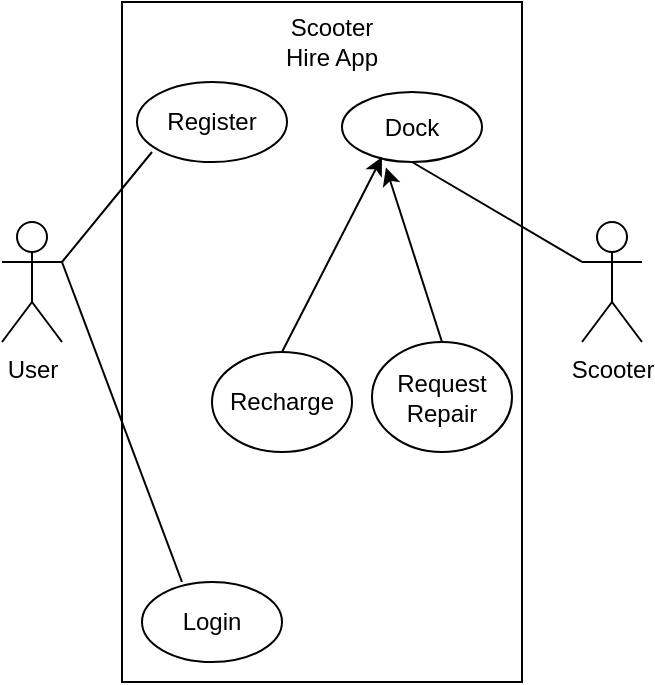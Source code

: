 <mxfile version="20.4.2" type="device"><diagram id="YAnrcZokxubumi-T3EqF" name="Page-1"><mxGraphModel dx="1038" dy="674" grid="1" gridSize="10" guides="1" tooltips="1" connect="1" arrows="1" fold="1" page="1" pageScale="1" pageWidth="850" pageHeight="1100" math="0" shadow="0"><root><mxCell id="0"/><mxCell id="1" parent="0"/><mxCell id="LZ7SSL7ALyr_cOaQPJ0H-1" value="Scooter" style="shape=umlActor;verticalLabelPosition=bottom;verticalAlign=top;html=1;" vertex="1" parent="1"><mxGeometry x="550" y="210" width="30" height="60" as="geometry"/></mxCell><mxCell id="LZ7SSL7ALyr_cOaQPJ0H-2" value="User" style="shape=umlActor;verticalLabelPosition=bottom;verticalAlign=top;html=1;" vertex="1" parent="1"><mxGeometry x="260" y="210" width="30" height="60" as="geometry"/></mxCell><mxCell id="LZ7SSL7ALyr_cOaQPJ0H-4" value="" style="rounded=0;whiteSpace=wrap;html=1;fillColor=none;" vertex="1" parent="1"><mxGeometry x="320" y="100" width="200" height="340" as="geometry"/></mxCell><mxCell id="LZ7SSL7ALyr_cOaQPJ0H-6" value="Scooter Hire App" style="text;html=1;strokeColor=none;fillColor=none;align=center;verticalAlign=middle;whiteSpace=wrap;rounded=0;" vertex="1" parent="1"><mxGeometry x="395" y="110" width="60" height="20" as="geometry"/></mxCell><mxCell id="LZ7SSL7ALyr_cOaQPJ0H-12" value="" style="ellipse;whiteSpace=wrap;html=1;fillColor=none;" vertex="1" parent="1"><mxGeometry x="327.5" y="140" width="75" height="40" as="geometry"/></mxCell><mxCell id="LZ7SSL7ALyr_cOaQPJ0H-13" value="Register" style="text;html=1;strokeColor=none;fillColor=none;align=center;verticalAlign=middle;whiteSpace=wrap;rounded=0;" vertex="1" parent="1"><mxGeometry x="335" y="145" width="60" height="30" as="geometry"/></mxCell><mxCell id="LZ7SSL7ALyr_cOaQPJ0H-14" value="" style="ellipse;whiteSpace=wrap;html=1;fillColor=none;" vertex="1" parent="1"><mxGeometry x="330" y="390" width="70" height="40" as="geometry"/></mxCell><mxCell id="LZ7SSL7ALyr_cOaQPJ0H-15" value="Login" style="text;html=1;strokeColor=none;fillColor=none;align=center;verticalAlign=middle;whiteSpace=wrap;rounded=0;" vertex="1" parent="1"><mxGeometry x="335" y="395" width="60" height="30" as="geometry"/></mxCell><mxCell id="LZ7SSL7ALyr_cOaQPJ0H-16" value="" style="ellipse;whiteSpace=wrap;html=1;fillColor=none;" vertex="1" parent="1"><mxGeometry x="430" y="145" width="70" height="35" as="geometry"/></mxCell><mxCell id="LZ7SSL7ALyr_cOaQPJ0H-18" value="Dock" style="text;html=1;strokeColor=none;fillColor=none;align=center;verticalAlign=middle;whiteSpace=wrap;rounded=0;" vertex="1" parent="1"><mxGeometry x="435" y="147.5" width="60" height="30" as="geometry"/></mxCell><mxCell id="LZ7SSL7ALyr_cOaQPJ0H-19" value="" style="ellipse;whiteSpace=wrap;html=1;fillColor=none;" vertex="1" parent="1"><mxGeometry x="365" y="275" width="70" height="50" as="geometry"/></mxCell><mxCell id="LZ7SSL7ALyr_cOaQPJ0H-20" value="Recharge" style="text;html=1;strokeColor=none;fillColor=none;align=center;verticalAlign=middle;whiteSpace=wrap;rounded=0;" vertex="1" parent="1"><mxGeometry x="370" y="285" width="60" height="30" as="geometry"/></mxCell><mxCell id="LZ7SSL7ALyr_cOaQPJ0H-21" value="" style="ellipse;whiteSpace=wrap;html=1;fillColor=none;" vertex="1" parent="1"><mxGeometry x="445" y="270" width="70" height="55" as="geometry"/></mxCell><mxCell id="LZ7SSL7ALyr_cOaQPJ0H-22" value="Request&lt;br&gt;Repair" style="text;html=1;strokeColor=none;fillColor=none;align=center;verticalAlign=middle;whiteSpace=wrap;rounded=0;" vertex="1" parent="1"><mxGeometry x="450" y="282.5" width="60" height="30" as="geometry"/></mxCell><mxCell id="LZ7SSL7ALyr_cOaQPJ0H-25" value="" style="endArrow=none;html=1;rounded=0;entryX=0;entryY=1;entryDx=0;entryDy=0;" edge="1" parent="1" target="LZ7SSL7ALyr_cOaQPJ0H-13"><mxGeometry width="50" height="50" relative="1" as="geometry"><mxPoint x="290" y="230" as="sourcePoint"/><mxPoint x="340" y="180" as="targetPoint"/></mxGeometry></mxCell><mxCell id="LZ7SSL7ALyr_cOaQPJ0H-26" value="" style="endArrow=none;html=1;rounded=0;exitX=0;exitY=0.333;exitDx=0;exitDy=0;exitPerimeter=0;entryX=0.5;entryY=1;entryDx=0;entryDy=0;" edge="1" parent="1" source="LZ7SSL7ALyr_cOaQPJ0H-1" target="LZ7SSL7ALyr_cOaQPJ0H-16"><mxGeometry width="50" height="50" relative="1" as="geometry"><mxPoint x="410" y="360" as="sourcePoint"/><mxPoint x="450" y="310" as="targetPoint"/></mxGeometry></mxCell><mxCell id="LZ7SSL7ALyr_cOaQPJ0H-27" value="" style="endArrow=none;html=1;rounded=0;" edge="1" parent="1"><mxGeometry width="50" height="50" relative="1" as="geometry"><mxPoint x="350" y="390" as="sourcePoint"/><mxPoint x="290" y="230" as="targetPoint"/></mxGeometry></mxCell><mxCell id="LZ7SSL7ALyr_cOaQPJ0H-28" value="" style="endArrow=classic;html=1;rounded=0;exitX=0.5;exitY=0;exitDx=0;exitDy=0;entryX=0.25;entryY=1;entryDx=0;entryDy=0;" edge="1" parent="1" source="LZ7SSL7ALyr_cOaQPJ0H-19" target="LZ7SSL7ALyr_cOaQPJ0H-18"><mxGeometry width="50" height="50" relative="1" as="geometry"><mxPoint x="400" y="360" as="sourcePoint"/><mxPoint x="450" y="310" as="targetPoint"/></mxGeometry></mxCell><mxCell id="LZ7SSL7ALyr_cOaQPJ0H-29" value="" style="endArrow=classic;html=1;rounded=0;exitX=0.5;exitY=0;exitDx=0;exitDy=0;entryX=0.314;entryY=1.08;entryDx=0;entryDy=0;entryPerimeter=0;" edge="1" parent="1" source="LZ7SSL7ALyr_cOaQPJ0H-21" target="LZ7SSL7ALyr_cOaQPJ0H-16"><mxGeometry width="50" height="50" relative="1" as="geometry"><mxPoint x="400" y="360" as="sourcePoint"/><mxPoint x="450" y="310" as="targetPoint"/></mxGeometry></mxCell></root></mxGraphModel></diagram></mxfile>
